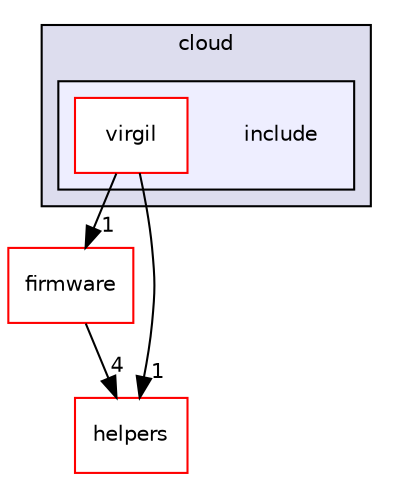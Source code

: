 digraph "include" {
  compound=true
  node [ fontsize="10", fontname="Helvetica"];
  edge [ labelfontsize="10", labelfontname="Helvetica"];
  subgraph clusterdir_c2bc7b333dae3dc596d772ea49fb7d6a {
    graph [ bgcolor="#ddddee", pencolor="black", label="cloud" fontname="Helvetica", fontsize="10", URL="dir_c2bc7b333dae3dc596d772ea49fb7d6a.html"]
  subgraph clusterdir_f089a379f055159b0874978b1aafff14 {
    graph [ bgcolor="#eeeeff", pencolor="black", label="" URL="dir_f089a379f055159b0874978b1aafff14.html"];
    dir_f089a379f055159b0874978b1aafff14 [shape=plaintext label="include"];
    dir_0f6795bedb98b86ef12968f2efa803b4 [shape=box label="virgil" color="red" fillcolor="white" style="filled" URL="dir_0f6795bedb98b86ef12968f2efa803b4.html"];
  }
  }
  dir_0d1d4944cba7f334923ee9c099e4674f [shape=box label="firmware" fillcolor="white" style="filled" color="red" URL="dir_0d1d4944cba7f334923ee9c099e4674f.html"];
  dir_861f50189fda057e6c57d1c1130602b3 [shape=box label="helpers" fillcolor="white" style="filled" color="red" URL="dir_861f50189fda057e6c57d1c1130602b3.html"];
  dir_0d1d4944cba7f334923ee9c099e4674f->dir_861f50189fda057e6c57d1c1130602b3 [headlabel="4", labeldistance=1.5 headhref="dir_000038_000052.html"];
  dir_0f6795bedb98b86ef12968f2efa803b4->dir_0d1d4944cba7f334923ee9c099e4674f [headlabel="1", labeldistance=1.5 headhref="dir_000011_000038.html"];
  dir_0f6795bedb98b86ef12968f2efa803b4->dir_861f50189fda057e6c57d1c1130602b3 [headlabel="1", labeldistance=1.5 headhref="dir_000011_000052.html"];
}
